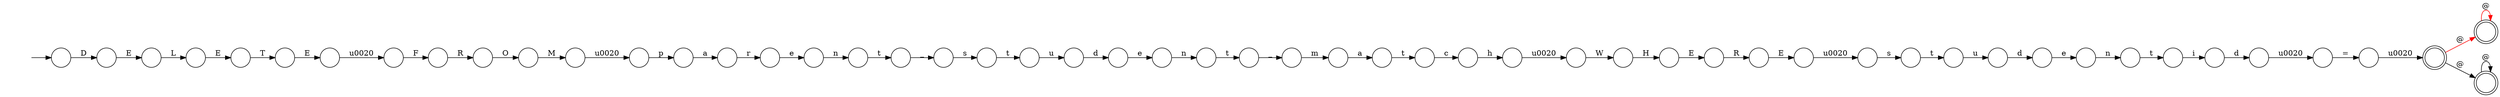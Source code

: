 digraph Automaton {
  rankdir = LR;
  0 [shape=circle,label=""];
  0 -> 17 [label="\u0020"]
  1 [shape=circle,label=""];
  1 -> 6 [label="e"]
  2 [shape=circle,label=""];
  2 -> 7 [label="O"]
  3 [shape=circle,label=""];
  3 -> 10 [label="u"]
  4 [shape=circle,label=""];
  4 -> 53 [label="t"]
  5 [shape=circle,label=""];
  5 -> 44 [label="="]
  6 [shape=circle,label=""];
  6 -> 4 [label="n"]
  7 [shape=circle,label=""];
  7 -> 14 [label="M"]
  8 [shape=circle,label=""];
  8 -> 36 [label="E"]
  9 [shape=circle,label=""];
  9 -> 40 [label="E"]
  10 [shape=circle,label=""];
  10 -> 1 [label="d"]
  11 [shape=circle,label=""];
  11 -> 47 [label="d"]
  12 [shape=circle,label=""];
  12 -> 32 [label="e"]
  13 [shape=circle,label=""];
  13 -> 35 [label="m"]
  14 [shape=circle,label=""];
  14 -> 29 [label="\u0020"]
  15 [shape=circle,label=""];
  15 -> 19 [label="c"]
  16 [shape=circle,label=""];
  16 -> 38 [label="T"]
  17 [shape=circle,label=""];
  17 -> 22 [label="s"]
  18 [shape=doublecircle,label=""];
  18 -> 18 [label="@",color=red]
  19 [shape=circle,label=""];
  19 -> 46 [label="h"]
  20 [shape=circle,label=""];
  20 -> 12 [label="r"]
  21 [shape=circle,label=""];
  21 -> 34 [label="e"]
  22 [shape=circle,label=""];
  22 -> 37 [label="t"]
  23 [shape=circle,label=""];
  23 -> 21 [label="d"]
  24 [shape=circle,label=""];
  24 -> 0 [label="E"]
  25 [shape=circle,label=""];
  25 -> 43 [label="t"]
  26 [shape=circle,label=""];
  26 -> 28 [label="W"]
  27 [shape=circle,label=""];
  27 -> 48 [label="s"]
  28 [shape=circle,label=""];
  28 -> 8 [label="H"]
  29 [shape=circle,label=""];
  29 -> 45 [label="p"]
  30 [shape=doublecircle,label=""];
  30 -> 18 [label="@",color=red]
  30 -> 31 [label="@"]
  31 [shape=doublecircle,label=""];
  31 -> 31 [label="@"]
  32 [shape=circle,label=""];
  32 -> 25 [label="n"]
  33 [shape=circle,label=""];
  33 -> 11 [label="i"]
  34 [shape=circle,label=""];
  34 -> 50 [label="n"]
  35 [shape=circle,label=""];
  35 -> 51 [label="a"]
  36 [shape=circle,label=""];
  36 -> 24 [label="R"]
  37 [shape=circle,label=""];
  37 -> 23 [label="u"]
  38 [shape=circle,label=""];
  38 -> 42 [label="E"]
  39 [shape=circle,label=""];
  initial [shape=plaintext,label=""];
  initial -> 39
  39 -> 9 [label="D"]
  40 [shape=circle,label=""];
  40 -> 41 [label="L"]
  41 [shape=circle,label=""];
  41 -> 16 [label="E"]
  42 [shape=circle,label=""];
  42 -> 52 [label="\u0020"]
  43 [shape=circle,label=""];
  43 -> 27 [label="_"]
  44 [shape=circle,label=""];
  44 -> 30 [label="\u0020"]
  45 [shape=circle,label=""];
  45 -> 20 [label="a"]
  46 [shape=circle,label=""];
  46 -> 26 [label="\u0020"]
  47 [shape=circle,label=""];
  47 -> 5 [label="\u0020"]
  48 [shape=circle,label=""];
  48 -> 3 [label="t"]
  49 [shape=circle,label=""];
  49 -> 2 [label="R"]
  50 [shape=circle,label=""];
  50 -> 33 [label="t"]
  51 [shape=circle,label=""];
  51 -> 15 [label="t"]
  52 [shape=circle,label=""];
  52 -> 49 [label="F"]
  53 [shape=circle,label=""];
  53 -> 13 [label="_"]
}
